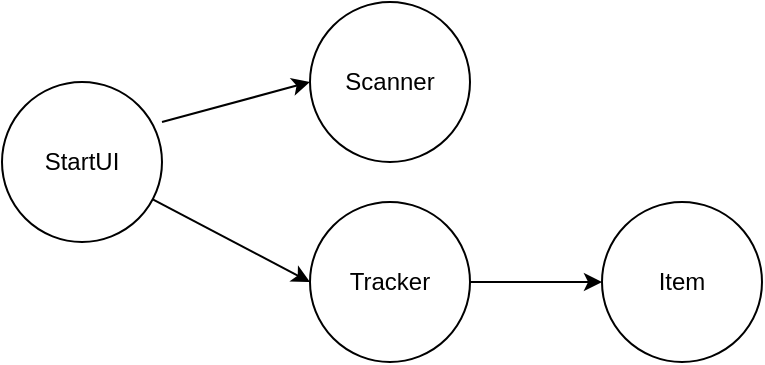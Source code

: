 <mxfile version="21.1.2" type="github">
  <diagram name="Страница 1" id="c1Vj16pLo6g4Ny8DMvQ3">
    <mxGraphModel dx="1434" dy="767" grid="1" gridSize="10" guides="1" tooltips="1" connect="1" arrows="1" fold="1" page="1" pageScale="1" pageWidth="827" pageHeight="1169" math="0" shadow="0">
      <root>
        <mxCell id="0" />
        <mxCell id="1" parent="0" />
        <mxCell id="fkOz5dG6ZBe4N2y1pfDF-1" value="Tracker" style="ellipse;whiteSpace=wrap;html=1;aspect=fixed;" vertex="1" parent="1">
          <mxGeometry x="334" y="320" width="80" height="80" as="geometry" />
        </mxCell>
        <mxCell id="fkOz5dG6ZBe4N2y1pfDF-2" value="Item" style="ellipse;whiteSpace=wrap;html=1;aspect=fixed;" vertex="1" parent="1">
          <mxGeometry x="480" y="320" width="80" height="80" as="geometry" />
        </mxCell>
        <mxCell id="fkOz5dG6ZBe4N2y1pfDF-3" value="StartUI" style="ellipse;whiteSpace=wrap;html=1;aspect=fixed;" vertex="1" parent="1">
          <mxGeometry x="180" y="260" width="80" height="80" as="geometry" />
        </mxCell>
        <mxCell id="fkOz5dG6ZBe4N2y1pfDF-4" value="Scanner" style="ellipse;whiteSpace=wrap;html=1;aspect=fixed;" vertex="1" parent="1">
          <mxGeometry x="334" y="220" width="80" height="80" as="geometry" />
        </mxCell>
        <mxCell id="fkOz5dG6ZBe4N2y1pfDF-5" value="" style="endArrow=classic;html=1;rounded=0;entryX=0;entryY=0.5;entryDx=0;entryDy=0;" edge="1" parent="1" source="fkOz5dG6ZBe4N2y1pfDF-1" target="fkOz5dG6ZBe4N2y1pfDF-2">
          <mxGeometry width="50" height="50" relative="1" as="geometry">
            <mxPoint x="390" y="420" as="sourcePoint" />
            <mxPoint x="440" y="370" as="targetPoint" />
          </mxGeometry>
        </mxCell>
        <mxCell id="fkOz5dG6ZBe4N2y1pfDF-6" value="" style="endArrow=classic;html=1;rounded=0;entryX=0;entryY=0.5;entryDx=0;entryDy=0;" edge="1" parent="1" source="fkOz5dG6ZBe4N2y1pfDF-3" target="fkOz5dG6ZBe4N2y1pfDF-1">
          <mxGeometry width="50" height="50" relative="1" as="geometry">
            <mxPoint x="390" y="420" as="sourcePoint" />
            <mxPoint x="440" y="370" as="targetPoint" />
          </mxGeometry>
        </mxCell>
        <mxCell id="fkOz5dG6ZBe4N2y1pfDF-7" value="" style="endArrow=classic;html=1;rounded=0;exitX=1;exitY=0.25;exitDx=0;exitDy=0;exitPerimeter=0;entryX=0;entryY=0.5;entryDx=0;entryDy=0;" edge="1" parent="1" source="fkOz5dG6ZBe4N2y1pfDF-3" target="fkOz5dG6ZBe4N2y1pfDF-4">
          <mxGeometry width="50" height="50" relative="1" as="geometry">
            <mxPoint x="390" y="420" as="sourcePoint" />
            <mxPoint x="440" y="370" as="targetPoint" />
          </mxGeometry>
        </mxCell>
      </root>
    </mxGraphModel>
  </diagram>
</mxfile>
